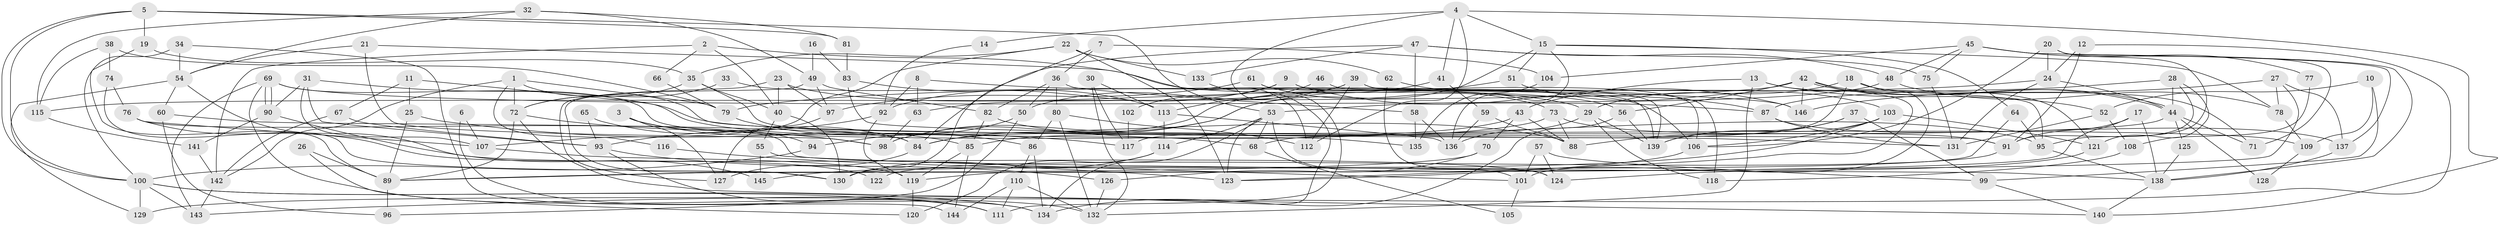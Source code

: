 // Generated by graph-tools (version 1.1) at 2025/02/03/09/25 03:02:04]
// undirected, 146 vertices, 292 edges
graph export_dot {
graph [start="1"]
  node [color=gray90,style=filled];
  1;
  2;
  3;
  4;
  5;
  6;
  7;
  8;
  9;
  10;
  11;
  12;
  13;
  14;
  15;
  16;
  17;
  18;
  19;
  20;
  21;
  22;
  23;
  24;
  25;
  26;
  27;
  28;
  29;
  30;
  31;
  32;
  33;
  34;
  35;
  36;
  37;
  38;
  39;
  40;
  41;
  42;
  43;
  44;
  45;
  46;
  47;
  48;
  49;
  50;
  51;
  52;
  53;
  54;
  55;
  56;
  57;
  58;
  59;
  60;
  61;
  62;
  63;
  64;
  65;
  66;
  67;
  68;
  69;
  70;
  71;
  72;
  73;
  74;
  75;
  76;
  77;
  78;
  79;
  80;
  81;
  82;
  83;
  84;
  85;
  86;
  87;
  88;
  89;
  90;
  91;
  92;
  93;
  94;
  95;
  96;
  97;
  98;
  99;
  100;
  101;
  102;
  103;
  104;
  105;
  106;
  107;
  108;
  109;
  110;
  111;
  112;
  113;
  114;
  115;
  116;
  117;
  118;
  119;
  120;
  121;
  122;
  123;
  124;
  125;
  126;
  127;
  128;
  129;
  130;
  131;
  132;
  133;
  134;
  135;
  136;
  137;
  138;
  139;
  140;
  141;
  142;
  143;
  144;
  145;
  146;
  1 -- 131;
  1 -- 142;
  1 -- 72;
  1 -- 79;
  1 -- 116;
  2 -- 112;
  2 -- 142;
  2 -- 40;
  2 -- 66;
  3 -- 127;
  3 -- 85;
  3 -- 94;
  4 -- 140;
  4 -- 15;
  4 -- 14;
  4 -- 41;
  4 -- 111;
  4 -- 112;
  5 -- 100;
  5 -- 100;
  5 -- 53;
  5 -- 19;
  5 -- 81;
  6 -- 107;
  6 -- 134;
  7 -- 130;
  7 -- 36;
  7 -- 104;
  8 -- 92;
  8 -- 146;
  8 -- 63;
  9 -- 92;
  9 -- 146;
  9 -- 102;
  9 -- 139;
  10 -- 109;
  10 -- 52;
  10 -- 99;
  11 -- 67;
  11 -- 25;
  11 -- 88;
  12 -- 24;
  12 -- 91;
  12 -- 129;
  13 -- 132;
  13 -- 43;
  13 -- 52;
  13 -- 121;
  14 -- 92;
  15 -- 64;
  15 -- 136;
  15 -- 51;
  15 -- 78;
  15 -- 84;
  16 -- 49;
  16 -- 83;
  17 -- 138;
  17 -- 91;
  17 -- 119;
  18 -- 101;
  18 -- 29;
  18 -- 71;
  18 -- 117;
  19 -- 35;
  19 -- 89;
  20 -- 106;
  20 -- 24;
  20 -- 71;
  20 -- 95;
  21 -- 98;
  21 -- 56;
  21 -- 54;
  22 -- 133;
  22 -- 35;
  22 -- 62;
  22 -- 107;
  22 -- 123;
  23 -- 40;
  23 -- 97;
  23 -- 29;
  23 -- 127;
  24 -- 131;
  24 -- 44;
  24 -- 79;
  25 -- 117;
  25 -- 89;
  26 -- 120;
  26 -- 89;
  27 -- 89;
  27 -- 137;
  27 -- 78;
  27 -- 146;
  28 -- 87;
  28 -- 44;
  28 -- 91;
  28 -- 121;
  29 -- 139;
  29 -- 118;
  29 -- 136;
  30 -- 132;
  30 -- 113;
  30 -- 117;
  31 -- 107;
  31 -- 93;
  31 -- 90;
  31 -- 109;
  32 -- 54;
  32 -- 49;
  32 -- 81;
  32 -- 115;
  33 -- 72;
  33 -- 106;
  34 -- 100;
  34 -- 54;
  34 -- 144;
  35 -- 72;
  35 -- 68;
  35 -- 40;
  36 -- 50;
  36 -- 58;
  36 -- 80;
  36 -- 82;
  37 -- 139;
  37 -- 88;
  37 -- 99;
  38 -- 79;
  38 -- 115;
  38 -- 74;
  39 -- 112;
  39 -- 95;
  39 -- 50;
  39 -- 63;
  39 -- 118;
  40 -- 55;
  40 -- 130;
  41 -- 98;
  41 -- 59;
  42 -- 56;
  42 -- 44;
  42 -- 44;
  42 -- 115;
  42 -- 123;
  42 -- 146;
  43 -- 84;
  43 -- 88;
  43 -- 70;
  44 -- 71;
  44 -- 68;
  44 -- 125;
  44 -- 128;
  45 -- 138;
  45 -- 48;
  45 -- 75;
  45 -- 77;
  45 -- 104;
  45 -- 137;
  46 -- 139;
  46 -- 113;
  47 -- 84;
  47 -- 48;
  47 -- 58;
  47 -- 75;
  47 -- 133;
  48 -- 53;
  48 -- 78;
  49 -- 130;
  49 -- 82;
  49 -- 97;
  50 -- 94;
  50 -- 96;
  51 -- 98;
  51 -- 103;
  52 -- 131;
  52 -- 108;
  53 -- 123;
  53 -- 134;
  53 -- 68;
  53 -- 101;
  53 -- 114;
  54 -- 124;
  54 -- 60;
  54 -- 129;
  55 -- 145;
  55 -- 101;
  56 -- 139;
  56 -- 134;
  57 -- 101;
  57 -- 99;
  57 -- 124;
  58 -- 136;
  58 -- 135;
  59 -- 136;
  59 -- 88;
  60 -- 96;
  60 -- 84;
  61 -- 97;
  61 -- 106;
  61 -- 73;
  62 -- 124;
  62 -- 87;
  63 -- 98;
  64 -- 130;
  64 -- 95;
  65 -- 93;
  65 -- 84;
  66 -- 79;
  67 -- 93;
  67 -- 142;
  68 -- 105;
  69 -- 135;
  69 -- 90;
  69 -- 90;
  69 -- 87;
  69 -- 132;
  69 -- 143;
  70 -- 89;
  70 -- 126;
  72 -- 140;
  72 -- 89;
  72 -- 98;
  73 -- 88;
  73 -- 85;
  73 -- 91;
  74 -- 76;
  74 -- 130;
  75 -- 131;
  76 -- 107;
  76 -- 138;
  76 -- 122;
  77 -- 108;
  78 -- 109;
  79 -- 86;
  80 -- 86;
  80 -- 112;
  80 -- 132;
  81 -- 83;
  82 -- 85;
  82 -- 95;
  83 -- 91;
  83 -- 113;
  84 -- 127;
  85 -- 144;
  85 -- 119;
  86 -- 110;
  86 -- 134;
  87 -- 131;
  87 -- 137;
  89 -- 96;
  90 -- 141;
  90 -- 145;
  91 -- 122;
  92 -- 93;
  92 -- 119;
  93 -- 111;
  93 -- 126;
  94 -- 100;
  95 -- 138;
  97 -- 127;
  99 -- 140;
  100 -- 129;
  100 -- 111;
  100 -- 134;
  100 -- 143;
  101 -- 105;
  102 -- 117;
  103 -- 121;
  103 -- 106;
  103 -- 139;
  103 -- 145;
  104 -- 135;
  106 -- 123;
  107 -- 119;
  108 -- 118;
  109 -- 128;
  110 -- 132;
  110 -- 111;
  110 -- 144;
  113 -- 114;
  113 -- 136;
  114 -- 130;
  114 -- 120;
  115 -- 141;
  116 -- 123;
  119 -- 120;
  121 -- 124;
  125 -- 138;
  126 -- 132;
  133 -- 143;
  137 -- 138;
  138 -- 140;
  141 -- 142;
  142 -- 143;
}
